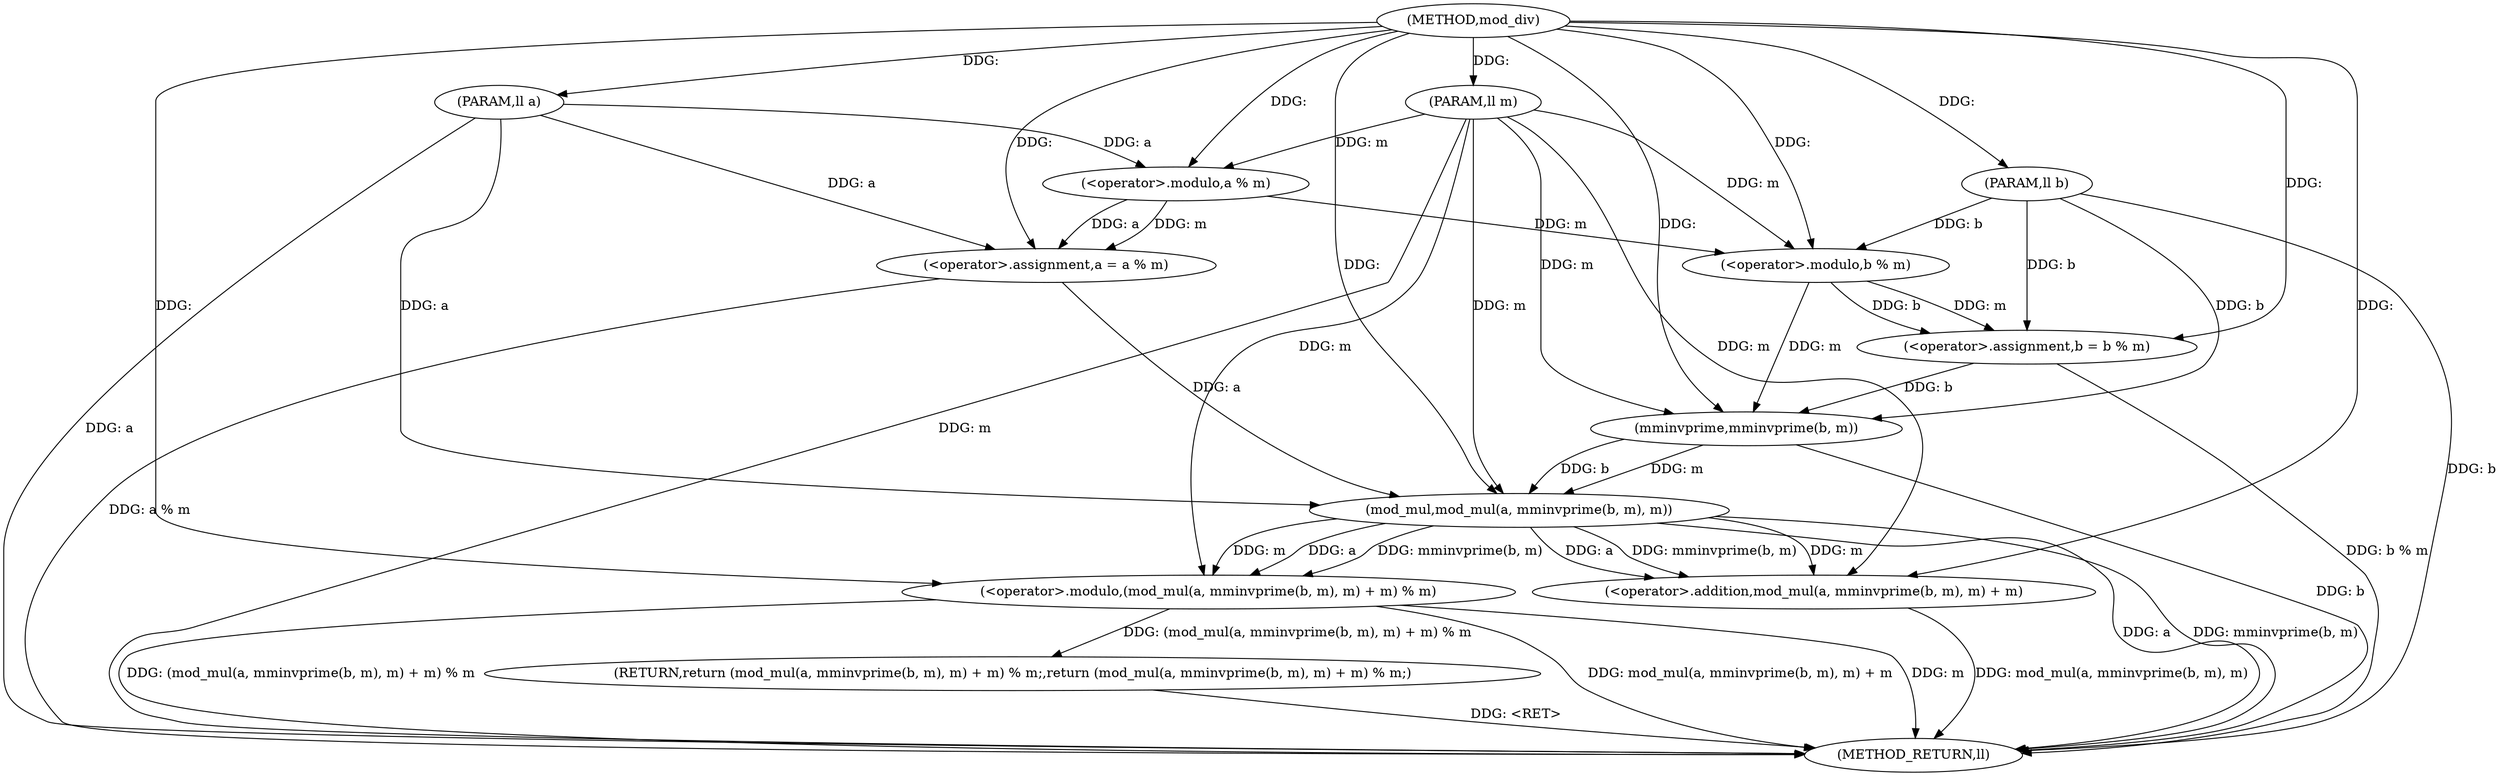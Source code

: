 digraph "mod_div" {  
"1001205" [label = "(METHOD,mod_div)" ]
"1001231" [label = "(METHOD_RETURN,ll)" ]
"1001206" [label = "(PARAM,ll a)" ]
"1001207" [label = "(PARAM,ll b)" ]
"1001208" [label = "(PARAM,ll m)" ]
"1001210" [label = "(<operator>.assignment,a = a % m)" ]
"1001215" [label = "(<operator>.assignment,b = b % m)" ]
"1001220" [label = "(RETURN,return (mod_mul(a, mminvprime(b, m), m) + m) % m;,return (mod_mul(a, mminvprime(b, m), m) + m) % m;)" ]
"1001221" [label = "(<operator>.modulo,(mod_mul(a, mminvprime(b, m), m) + m) % m)" ]
"1001212" [label = "(<operator>.modulo,a % m)" ]
"1001217" [label = "(<operator>.modulo,b % m)" ]
"1001222" [label = "(<operator>.addition,mod_mul(a, mminvprime(b, m), m) + m)" ]
"1001223" [label = "(mod_mul,mod_mul(a, mminvprime(b, m), m))" ]
"1001225" [label = "(mminvprime,mminvprime(b, m))" ]
  "1001206" -> "1001231"  [ label = "DDG: a"] 
  "1001207" -> "1001231"  [ label = "DDG: b"] 
  "1001208" -> "1001231"  [ label = "DDG: m"] 
  "1001210" -> "1001231"  [ label = "DDG: a % m"] 
  "1001215" -> "1001231"  [ label = "DDG: b % m"] 
  "1001223" -> "1001231"  [ label = "DDG: a"] 
  "1001225" -> "1001231"  [ label = "DDG: b"] 
  "1001223" -> "1001231"  [ label = "DDG: mminvprime(b, m)"] 
  "1001222" -> "1001231"  [ label = "DDG: mod_mul(a, mminvprime(b, m), m)"] 
  "1001221" -> "1001231"  [ label = "DDG: mod_mul(a, mminvprime(b, m), m) + m"] 
  "1001221" -> "1001231"  [ label = "DDG: m"] 
  "1001221" -> "1001231"  [ label = "DDG: (mod_mul(a, mminvprime(b, m), m) + m) % m"] 
  "1001220" -> "1001231"  [ label = "DDG: <RET>"] 
  "1001205" -> "1001206"  [ label = "DDG: "] 
  "1001205" -> "1001207"  [ label = "DDG: "] 
  "1001205" -> "1001208"  [ label = "DDG: "] 
  "1001212" -> "1001210"  [ label = "DDG: a"] 
  "1001212" -> "1001210"  [ label = "DDG: m"] 
  "1001217" -> "1001215"  [ label = "DDG: b"] 
  "1001217" -> "1001215"  [ label = "DDG: m"] 
  "1001221" -> "1001220"  [ label = "DDG: (mod_mul(a, mminvprime(b, m), m) + m) % m"] 
  "1001206" -> "1001210"  [ label = "DDG: a"] 
  "1001205" -> "1001210"  [ label = "DDG: "] 
  "1001207" -> "1001215"  [ label = "DDG: b"] 
  "1001205" -> "1001215"  [ label = "DDG: "] 
  "1001206" -> "1001212"  [ label = "DDG: a"] 
  "1001205" -> "1001212"  [ label = "DDG: "] 
  "1001208" -> "1001212"  [ label = "DDG: m"] 
  "1001207" -> "1001217"  [ label = "DDG: b"] 
  "1001205" -> "1001217"  [ label = "DDG: "] 
  "1001212" -> "1001217"  [ label = "DDG: m"] 
  "1001208" -> "1001217"  [ label = "DDG: m"] 
  "1001223" -> "1001221"  [ label = "DDG: m"] 
  "1001223" -> "1001221"  [ label = "DDG: a"] 
  "1001223" -> "1001221"  [ label = "DDG: mminvprime(b, m)"] 
  "1001208" -> "1001221"  [ label = "DDG: m"] 
  "1001205" -> "1001221"  [ label = "DDG: "] 
  "1001223" -> "1001222"  [ label = "DDG: m"] 
  "1001223" -> "1001222"  [ label = "DDG: a"] 
  "1001223" -> "1001222"  [ label = "DDG: mminvprime(b, m)"] 
  "1001208" -> "1001222"  [ label = "DDG: m"] 
  "1001205" -> "1001222"  [ label = "DDG: "] 
  "1001210" -> "1001223"  [ label = "DDG: a"] 
  "1001206" -> "1001223"  [ label = "DDG: a"] 
  "1001205" -> "1001223"  [ label = "DDG: "] 
  "1001225" -> "1001223"  [ label = "DDG: m"] 
  "1001208" -> "1001223"  [ label = "DDG: m"] 
  "1001225" -> "1001223"  [ label = "DDG: b"] 
  "1001215" -> "1001225"  [ label = "DDG: b"] 
  "1001207" -> "1001225"  [ label = "DDG: b"] 
  "1001205" -> "1001225"  [ label = "DDG: "] 
  "1001217" -> "1001225"  [ label = "DDG: m"] 
  "1001208" -> "1001225"  [ label = "DDG: m"] 
}
